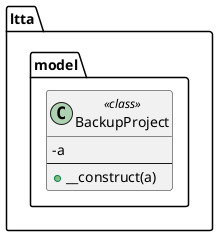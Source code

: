 @startuml
namespace ltta.model {
  class BackupProject << class >> {
    –a
    --
    +__construct(a)
  }
}
@enduml
